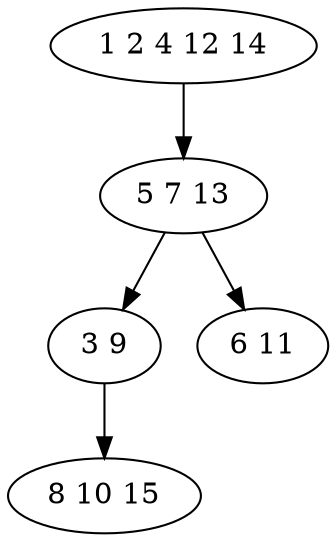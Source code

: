 digraph true_tree {
	"0" -> "1"
	"1" -> "2"
	"2" -> "3"
	"1" -> "4"
	"0" [label="1 2 4 12 14"];
	"1" [label="5 7 13"];
	"2" [label="3 9"];
	"3" [label="8 10 15"];
	"4" [label="6 11"];
}
